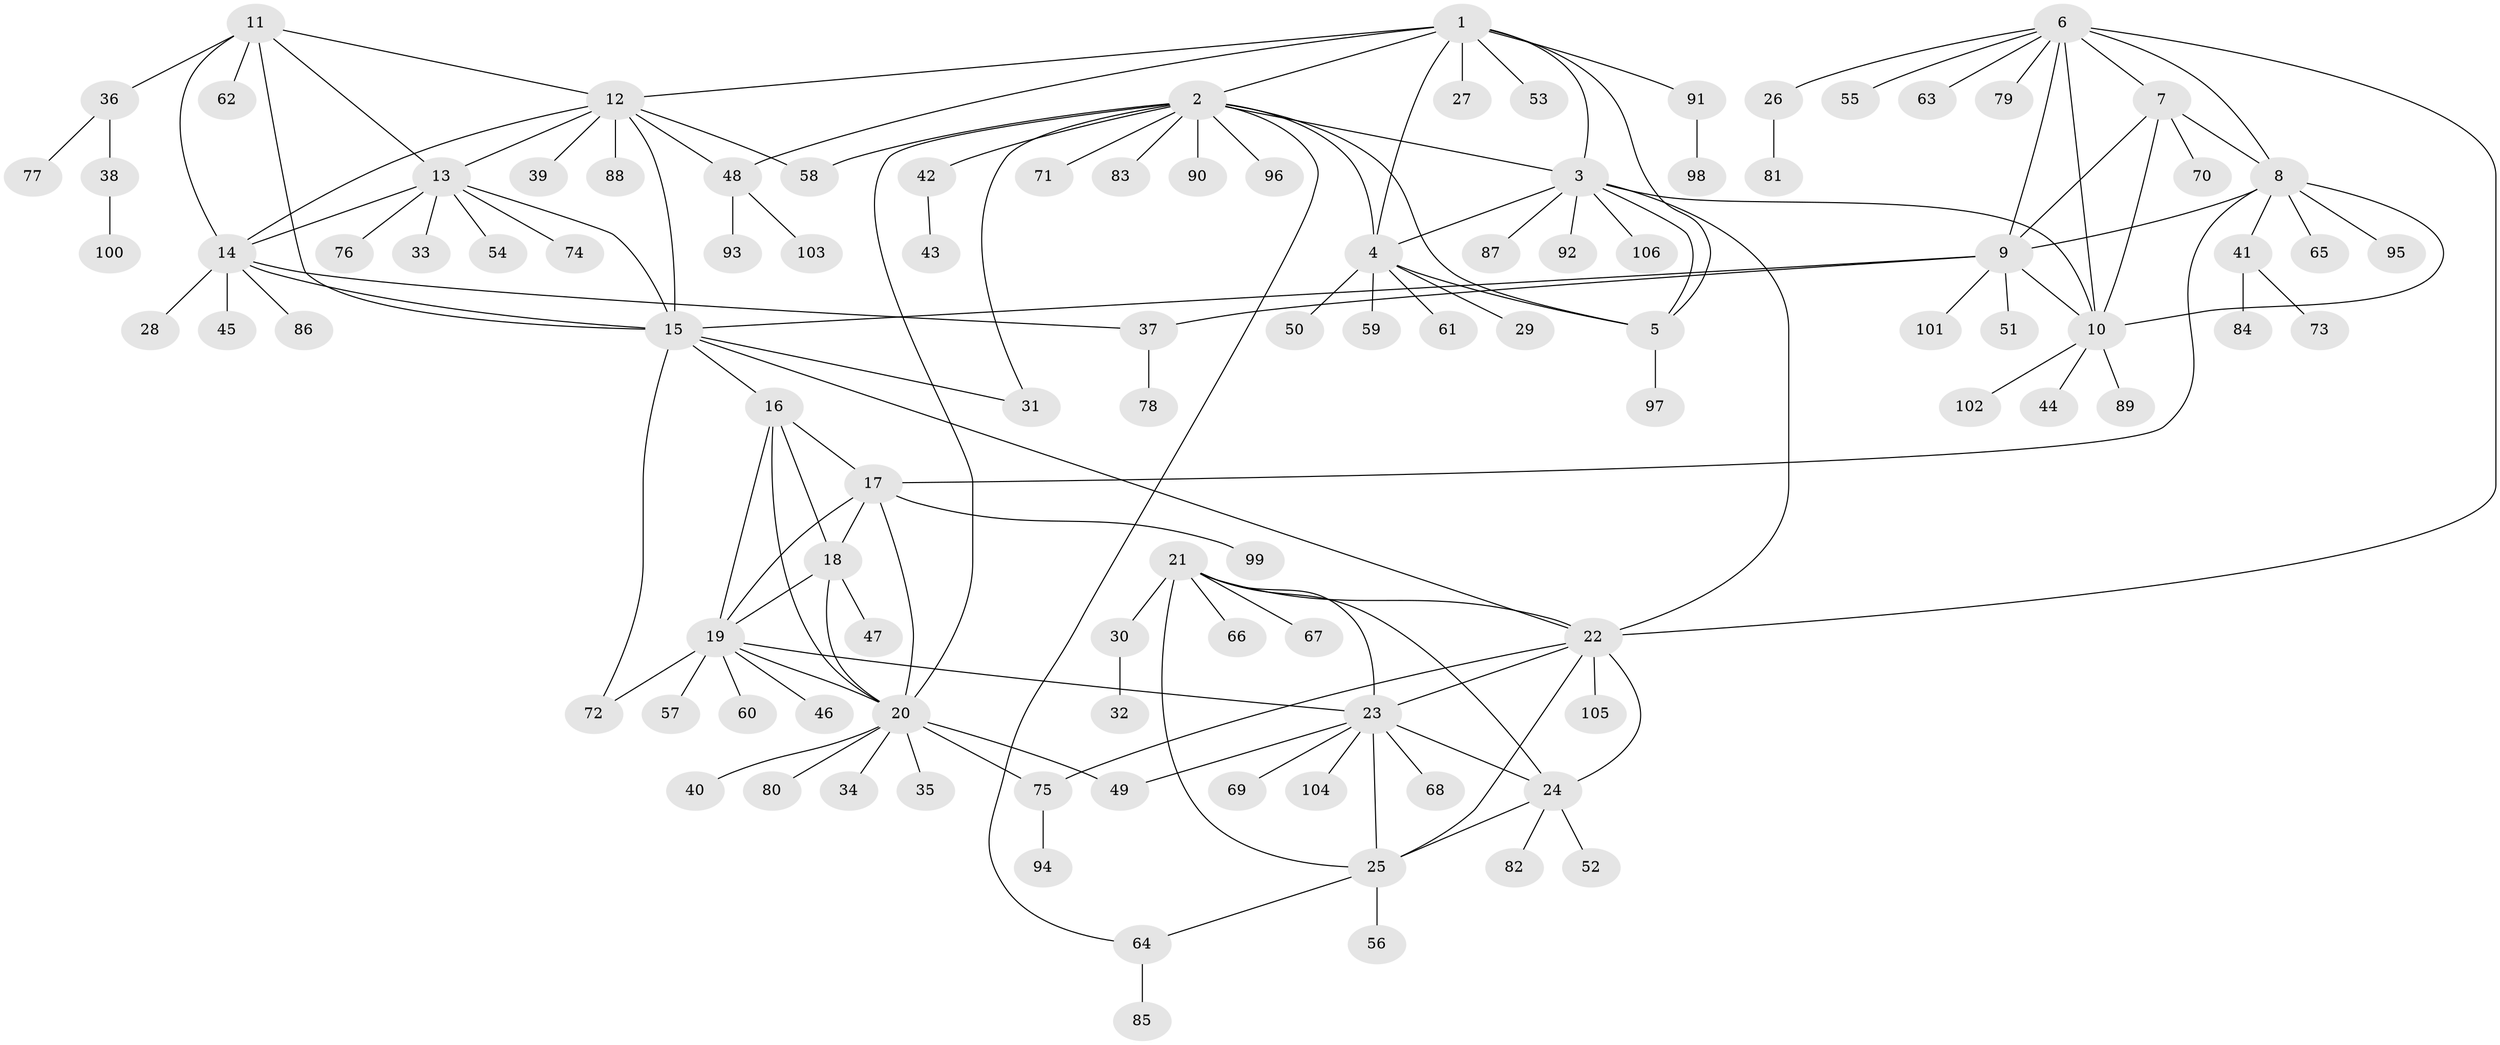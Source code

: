 // Generated by graph-tools (version 1.1) at 2025/37/03/09/25 02:37:22]
// undirected, 106 vertices, 149 edges
graph export_dot {
graph [start="1"]
  node [color=gray90,style=filled];
  1;
  2;
  3;
  4;
  5;
  6;
  7;
  8;
  9;
  10;
  11;
  12;
  13;
  14;
  15;
  16;
  17;
  18;
  19;
  20;
  21;
  22;
  23;
  24;
  25;
  26;
  27;
  28;
  29;
  30;
  31;
  32;
  33;
  34;
  35;
  36;
  37;
  38;
  39;
  40;
  41;
  42;
  43;
  44;
  45;
  46;
  47;
  48;
  49;
  50;
  51;
  52;
  53;
  54;
  55;
  56;
  57;
  58;
  59;
  60;
  61;
  62;
  63;
  64;
  65;
  66;
  67;
  68;
  69;
  70;
  71;
  72;
  73;
  74;
  75;
  76;
  77;
  78;
  79;
  80;
  81;
  82;
  83;
  84;
  85;
  86;
  87;
  88;
  89;
  90;
  91;
  92;
  93;
  94;
  95;
  96;
  97;
  98;
  99;
  100;
  101;
  102;
  103;
  104;
  105;
  106;
  1 -- 2;
  1 -- 3;
  1 -- 4;
  1 -- 5;
  1 -- 12;
  1 -- 27;
  1 -- 48;
  1 -- 53;
  1 -- 91;
  2 -- 3;
  2 -- 4;
  2 -- 5;
  2 -- 20;
  2 -- 31;
  2 -- 42;
  2 -- 58;
  2 -- 64;
  2 -- 71;
  2 -- 83;
  2 -- 90;
  2 -- 96;
  3 -- 4;
  3 -- 5;
  3 -- 10;
  3 -- 22;
  3 -- 87;
  3 -- 92;
  3 -- 106;
  4 -- 5;
  4 -- 29;
  4 -- 50;
  4 -- 59;
  4 -- 61;
  5 -- 97;
  6 -- 7;
  6 -- 8;
  6 -- 9;
  6 -- 10;
  6 -- 22;
  6 -- 26;
  6 -- 55;
  6 -- 63;
  6 -- 79;
  7 -- 8;
  7 -- 9;
  7 -- 10;
  7 -- 70;
  8 -- 9;
  8 -- 10;
  8 -- 17;
  8 -- 41;
  8 -- 65;
  8 -- 95;
  9 -- 10;
  9 -- 15;
  9 -- 37;
  9 -- 51;
  9 -- 101;
  10 -- 44;
  10 -- 89;
  10 -- 102;
  11 -- 12;
  11 -- 13;
  11 -- 14;
  11 -- 15;
  11 -- 36;
  11 -- 62;
  12 -- 13;
  12 -- 14;
  12 -- 15;
  12 -- 39;
  12 -- 48;
  12 -- 58;
  12 -- 88;
  13 -- 14;
  13 -- 15;
  13 -- 33;
  13 -- 54;
  13 -- 74;
  13 -- 76;
  14 -- 15;
  14 -- 28;
  14 -- 37;
  14 -- 45;
  14 -- 86;
  15 -- 16;
  15 -- 22;
  15 -- 31;
  15 -- 72;
  16 -- 17;
  16 -- 18;
  16 -- 19;
  16 -- 20;
  17 -- 18;
  17 -- 19;
  17 -- 20;
  17 -- 99;
  18 -- 19;
  18 -- 20;
  18 -- 47;
  19 -- 20;
  19 -- 23;
  19 -- 46;
  19 -- 57;
  19 -- 60;
  19 -- 72;
  20 -- 34;
  20 -- 35;
  20 -- 40;
  20 -- 49;
  20 -- 75;
  20 -- 80;
  21 -- 22;
  21 -- 23;
  21 -- 24;
  21 -- 25;
  21 -- 30;
  21 -- 66;
  21 -- 67;
  22 -- 23;
  22 -- 24;
  22 -- 25;
  22 -- 75;
  22 -- 105;
  23 -- 24;
  23 -- 25;
  23 -- 49;
  23 -- 68;
  23 -- 69;
  23 -- 104;
  24 -- 25;
  24 -- 52;
  24 -- 82;
  25 -- 56;
  25 -- 64;
  26 -- 81;
  30 -- 32;
  36 -- 38;
  36 -- 77;
  37 -- 78;
  38 -- 100;
  41 -- 73;
  41 -- 84;
  42 -- 43;
  48 -- 93;
  48 -- 103;
  64 -- 85;
  75 -- 94;
  91 -- 98;
}
